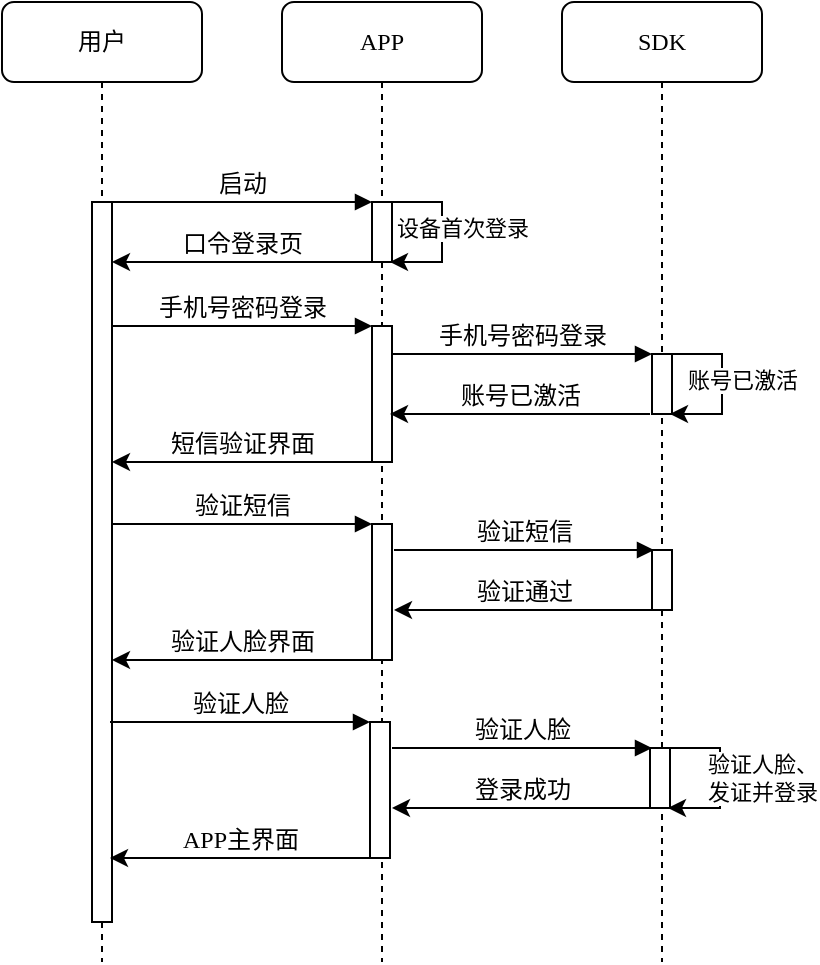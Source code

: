 <mxfile version="13.10.0" type="github">
  <diagram name="Page-1" id="13e1069c-82ec-6db2-03f1-153e76fe0fe0">
    <mxGraphModel dx="946" dy="547" grid="1" gridSize="10" guides="1" tooltips="1" connect="1" arrows="1" fold="1" page="1" pageScale="1" pageWidth="1100" pageHeight="850" background="#ffffff" math="0" shadow="0">
      <root>
        <mxCell id="0" />
        <mxCell id="1" parent="0" />
        <mxCell id="7baba1c4bc27f4b0-2" value="APP" style="shape=umlLifeline;perimeter=lifelinePerimeter;whiteSpace=wrap;html=1;container=1;collapsible=0;recursiveResize=0;outlineConnect=0;rounded=1;shadow=0;comic=0;labelBackgroundColor=none;strokeWidth=1;fontFamily=Verdana;fontSize=12;align=center;" parent="1" vertex="1">
          <mxGeometry x="289" y="80" width="100" height="480" as="geometry" />
        </mxCell>
        <mxCell id="7baba1c4bc27f4b0-10" value="" style="html=1;points=[];perimeter=orthogonalPerimeter;rounded=0;shadow=0;comic=0;labelBackgroundColor=none;strokeWidth=1;fontFamily=Verdana;fontSize=12;align=center;" parent="7baba1c4bc27f4b0-2" vertex="1">
          <mxGeometry x="45" y="100" width="10" height="30" as="geometry" />
        </mxCell>
        <mxCell id="CFkZNdyNAxo6naPSjFns-4" style="edgeStyle=orthogonalEdgeStyle;rounded=0;orthogonalLoop=1;jettySize=auto;html=1;entryX=0.9;entryY=0.609;entryDx=0;entryDy=0;entryPerimeter=0;" edge="1" parent="7baba1c4bc27f4b0-2">
          <mxGeometry relative="1" as="geometry">
            <mxPoint x="54" y="129.97" as="targetPoint" />
            <mxPoint x="55" y="104.9" as="sourcePoint" />
            <Array as="points">
              <mxPoint x="55" y="100" />
              <mxPoint x="80" y="100" />
              <mxPoint x="80" y="130" />
            </Array>
          </mxGeometry>
        </mxCell>
        <mxCell id="CFkZNdyNAxo6naPSjFns-5" value="设备首次登录" style="edgeLabel;html=1;align=center;verticalAlign=middle;resizable=0;points=[];" vertex="1" connectable="0" parent="CFkZNdyNAxo6naPSjFns-4">
          <mxGeometry x="-0.001" y="-1" relative="1" as="geometry">
            <mxPoint x="11" as="offset" />
          </mxGeometry>
        </mxCell>
        <mxCell id="CFkZNdyNAxo6naPSjFns-10" value="" style="html=1;points=[];perimeter=orthogonalPerimeter;rounded=0;shadow=0;comic=0;labelBackgroundColor=none;strokeWidth=1;fontFamily=Verdana;fontSize=12;align=center;" vertex="1" parent="7baba1c4bc27f4b0-2">
          <mxGeometry x="45" y="162" width="10" height="68" as="geometry" />
        </mxCell>
        <mxCell id="CFkZNdyNAxo6naPSjFns-16" value="" style="html=1;points=[];perimeter=orthogonalPerimeter;rounded=0;shadow=0;comic=0;labelBackgroundColor=none;strokeWidth=1;fontFamily=Verdana;fontSize=12;align=center;" vertex="1" parent="7baba1c4bc27f4b0-2">
          <mxGeometry x="45" y="261" width="10" height="68" as="geometry" />
        </mxCell>
        <mxCell id="7baba1c4bc27f4b0-3" value="SDK" style="shape=umlLifeline;perimeter=lifelinePerimeter;whiteSpace=wrap;html=1;container=1;collapsible=0;recursiveResize=0;outlineConnect=0;rounded=1;shadow=0;comic=0;labelBackgroundColor=none;strokeWidth=1;fontFamily=Verdana;fontSize=12;align=center;" parent="1" vertex="1">
          <mxGeometry x="429" y="80" width="100" height="480" as="geometry" />
        </mxCell>
        <mxCell id="CFkZNdyNAxo6naPSjFns-15" value="" style="html=1;points=[];perimeter=orthogonalPerimeter;rounded=0;shadow=0;comic=0;labelBackgroundColor=none;strokeWidth=1;fontFamily=Verdana;fontSize=12;align=center;" vertex="1" parent="7baba1c4bc27f4b0-3">
          <mxGeometry x="45" y="176" width="10" height="30" as="geometry" />
        </mxCell>
        <mxCell id="CFkZNdyNAxo6naPSjFns-18" value="" style="html=1;points=[];perimeter=orthogonalPerimeter;rounded=0;shadow=0;comic=0;labelBackgroundColor=none;strokeWidth=1;fontFamily=Verdana;fontSize=12;align=center;" vertex="1" parent="7baba1c4bc27f4b0-3">
          <mxGeometry x="45" y="274" width="10" height="30" as="geometry" />
        </mxCell>
        <mxCell id="7baba1c4bc27f4b0-8" value="用户" style="shape=umlLifeline;perimeter=lifelinePerimeter;whiteSpace=wrap;html=1;container=1;collapsible=0;recursiveResize=0;outlineConnect=0;rounded=1;shadow=0;comic=0;labelBackgroundColor=none;strokeWidth=1;fontFamily=Verdana;fontSize=12;align=center;" parent="1" vertex="1">
          <mxGeometry x="149" y="80" width="100" height="480" as="geometry" />
        </mxCell>
        <mxCell id="7baba1c4bc27f4b0-9" value="" style="html=1;points=[];perimeter=orthogonalPerimeter;rounded=0;shadow=0;comic=0;labelBackgroundColor=none;strokeWidth=1;fontFamily=Verdana;fontSize=12;align=center;" parent="7baba1c4bc27f4b0-8" vertex="1">
          <mxGeometry x="45" y="100" width="10" height="360" as="geometry" />
        </mxCell>
        <mxCell id="7baba1c4bc27f4b0-11" value="启动" style="html=1;verticalAlign=bottom;endArrow=block;entryX=0;entryY=0;labelBackgroundColor=none;fontFamily=Verdana;fontSize=12;edgeStyle=elbowEdgeStyle;elbow=vertical;" parent="1" source="7baba1c4bc27f4b0-9" target="7baba1c4bc27f4b0-10" edge="1">
          <mxGeometry relative="1" as="geometry">
            <mxPoint x="269" y="190" as="sourcePoint" />
          </mxGeometry>
        </mxCell>
        <mxCell id="CFkZNdyNAxo6naPSjFns-7" value="口令登录页" style="html=1;verticalAlign=bottom;endArrow=none;entryX=0;entryY=0;labelBackgroundColor=none;fontFamily=Verdana;fontSize=12;edgeStyle=elbowEdgeStyle;elbow=vertical;startArrow=classic;startFill=1;endFill=0;" edge="1" parent="1">
          <mxGeometry relative="1" as="geometry">
            <mxPoint x="204" y="210" as="sourcePoint" />
            <mxPoint x="334" y="210" as="targetPoint" />
          </mxGeometry>
        </mxCell>
        <mxCell id="CFkZNdyNAxo6naPSjFns-8" value="手机号密码登录" style="html=1;verticalAlign=bottom;endArrow=block;entryX=0;entryY=0;labelBackgroundColor=none;fontFamily=Verdana;fontSize=12;edgeStyle=elbowEdgeStyle;elbow=vertical;" edge="1" parent="1">
          <mxGeometry relative="1" as="geometry">
            <mxPoint x="204" y="242" as="sourcePoint" />
            <mxPoint x="334" y="242" as="targetPoint" />
          </mxGeometry>
        </mxCell>
        <mxCell id="CFkZNdyNAxo6naPSjFns-9" value="手机号密码登录" style="html=1;verticalAlign=bottom;endArrow=block;entryX=0;entryY=0;labelBackgroundColor=none;fontFamily=Verdana;fontSize=12;edgeStyle=elbowEdgeStyle;elbow=vertical;" edge="1" parent="1">
          <mxGeometry relative="1" as="geometry">
            <mxPoint x="344" y="256" as="sourcePoint" />
            <mxPoint x="474" y="256" as="targetPoint" />
          </mxGeometry>
        </mxCell>
        <mxCell id="CFkZNdyNAxo6naPSjFns-11" style="edgeStyle=orthogonalEdgeStyle;rounded=0;orthogonalLoop=1;jettySize=auto;html=1;entryX=0.9;entryY=0.609;entryDx=0;entryDy=0;entryPerimeter=0;" edge="1" parent="1">
          <mxGeometry relative="1" as="geometry">
            <mxPoint x="483" y="285.97" as="targetPoint" />
            <mxPoint x="484" y="260.9" as="sourcePoint" />
            <Array as="points">
              <mxPoint x="484" y="256" />
              <mxPoint x="509" y="256" />
              <mxPoint x="509" y="286" />
            </Array>
          </mxGeometry>
        </mxCell>
        <mxCell id="CFkZNdyNAxo6naPSjFns-12" value="账号已激活" style="edgeLabel;html=1;align=center;verticalAlign=middle;resizable=0;points=[];" vertex="1" connectable="0" parent="CFkZNdyNAxo6naPSjFns-11">
          <mxGeometry x="-0.001" y="-1" relative="1" as="geometry">
            <mxPoint x="11" as="offset" />
          </mxGeometry>
        </mxCell>
        <mxCell id="CFkZNdyNAxo6naPSjFns-13" value="账号已激活" style="html=1;verticalAlign=bottom;endArrow=none;entryX=0;entryY=0;labelBackgroundColor=none;fontFamily=Verdana;fontSize=12;edgeStyle=elbowEdgeStyle;elbow=vertical;startArrow=classic;startFill=1;endFill=0;" edge="1" parent="1">
          <mxGeometry relative="1" as="geometry">
            <mxPoint x="343" y="286" as="sourcePoint" />
            <mxPoint x="473" y="286" as="targetPoint" />
          </mxGeometry>
        </mxCell>
        <mxCell id="CFkZNdyNAxo6naPSjFns-14" value="短信验证界面" style="html=1;verticalAlign=bottom;endArrow=none;entryX=0;entryY=0;labelBackgroundColor=none;fontFamily=Verdana;fontSize=12;edgeStyle=elbowEdgeStyle;elbow=vertical;startArrow=classic;startFill=1;endFill=0;" edge="1" parent="1">
          <mxGeometry relative="1" as="geometry">
            <mxPoint x="204" y="310" as="sourcePoint" />
            <mxPoint x="334" y="310" as="targetPoint" />
          </mxGeometry>
        </mxCell>
        <mxCell id="CFkZNdyNAxo6naPSjFns-17" value="验证短信" style="html=1;verticalAlign=bottom;endArrow=block;entryX=0;entryY=0;labelBackgroundColor=none;fontFamily=Verdana;fontSize=12;edgeStyle=elbowEdgeStyle;elbow=vertical;" edge="1" parent="1">
          <mxGeometry relative="1" as="geometry">
            <mxPoint x="204" y="341" as="sourcePoint" />
            <mxPoint x="334" y="341" as="targetPoint" />
          </mxGeometry>
        </mxCell>
        <mxCell id="CFkZNdyNAxo6naPSjFns-19" value="验证短信" style="html=1;verticalAlign=bottom;endArrow=block;entryX=0;entryY=0;labelBackgroundColor=none;fontFamily=Verdana;fontSize=12;edgeStyle=elbowEdgeStyle;elbow=vertical;" edge="1" parent="1">
          <mxGeometry relative="1" as="geometry">
            <mxPoint x="345" y="354" as="sourcePoint" />
            <mxPoint x="475" y="354" as="targetPoint" />
          </mxGeometry>
        </mxCell>
        <mxCell id="CFkZNdyNAxo6naPSjFns-20" value="验证通过" style="html=1;verticalAlign=bottom;endArrow=none;entryX=0;entryY=0;labelBackgroundColor=none;fontFamily=Verdana;fontSize=12;edgeStyle=elbowEdgeStyle;elbow=vertical;startArrow=classic;startFill=1;endFill=0;" edge="1" parent="1">
          <mxGeometry relative="1" as="geometry">
            <mxPoint x="345" y="384" as="sourcePoint" />
            <mxPoint x="475" y="384" as="targetPoint" />
          </mxGeometry>
        </mxCell>
        <mxCell id="CFkZNdyNAxo6naPSjFns-21" value="验证人脸界面" style="html=1;verticalAlign=bottom;endArrow=none;entryX=0;entryY=0;labelBackgroundColor=none;fontFamily=Verdana;fontSize=12;edgeStyle=elbowEdgeStyle;elbow=horizontal;startArrow=classic;startFill=1;endFill=0;" edge="1" parent="1">
          <mxGeometry relative="1" as="geometry">
            <mxPoint x="204" y="409" as="sourcePoint" />
            <mxPoint x="334" y="409" as="targetPoint" />
          </mxGeometry>
        </mxCell>
        <mxCell id="CFkZNdyNAxo6naPSjFns-22" value="" style="html=1;points=[];perimeter=orthogonalPerimeter;rounded=0;shadow=0;comic=0;labelBackgroundColor=none;strokeWidth=1;fontFamily=Verdana;fontSize=12;align=center;" vertex="1" parent="1">
          <mxGeometry x="333" y="440" width="10" height="68" as="geometry" />
        </mxCell>
        <mxCell id="CFkZNdyNAxo6naPSjFns-23" value="" style="html=1;points=[];perimeter=orthogonalPerimeter;rounded=0;shadow=0;comic=0;labelBackgroundColor=none;strokeWidth=1;fontFamily=Verdana;fontSize=12;align=center;" vertex="1" parent="1">
          <mxGeometry x="473" y="453" width="10" height="30" as="geometry" />
        </mxCell>
        <mxCell id="CFkZNdyNAxo6naPSjFns-24" value="验证人脸" style="html=1;verticalAlign=bottom;endArrow=block;entryX=0;entryY=0;labelBackgroundColor=none;fontFamily=Verdana;fontSize=12;edgeStyle=elbowEdgeStyle;elbow=vertical;" edge="1" parent="1">
          <mxGeometry relative="1" as="geometry">
            <mxPoint x="203" y="440" as="sourcePoint" />
            <mxPoint x="333" y="440" as="targetPoint" />
          </mxGeometry>
        </mxCell>
        <mxCell id="CFkZNdyNAxo6naPSjFns-25" value="验证人脸" style="html=1;verticalAlign=bottom;endArrow=block;entryX=0;entryY=0;labelBackgroundColor=none;fontFamily=Verdana;fontSize=12;edgeStyle=elbowEdgeStyle;elbow=horizontal;" edge="1" parent="1">
          <mxGeometry relative="1" as="geometry">
            <mxPoint x="344" y="453" as="sourcePoint" />
            <mxPoint x="474" y="453" as="targetPoint" />
          </mxGeometry>
        </mxCell>
        <mxCell id="CFkZNdyNAxo6naPSjFns-26" value="登录成功" style="html=1;verticalAlign=bottom;endArrow=none;entryX=0;entryY=0;labelBackgroundColor=none;fontFamily=Verdana;fontSize=12;edgeStyle=elbowEdgeStyle;elbow=vertical;startArrow=classic;startFill=1;endFill=0;" edge="1" parent="1">
          <mxGeometry relative="1" as="geometry">
            <mxPoint x="344" y="483" as="sourcePoint" />
            <mxPoint x="474" y="483" as="targetPoint" />
          </mxGeometry>
        </mxCell>
        <mxCell id="CFkZNdyNAxo6naPSjFns-33" value="APP主界面" style="html=1;verticalAlign=bottom;endArrow=none;entryX=0;entryY=0;labelBackgroundColor=none;fontFamily=Verdana;fontSize=12;edgeStyle=elbowEdgeStyle;elbow=vertical;startArrow=classic;startFill=1;endFill=0;" edge="1" parent="1">
          <mxGeometry relative="1" as="geometry">
            <mxPoint x="203" y="508" as="sourcePoint" />
            <mxPoint x="333" y="508" as="targetPoint" />
          </mxGeometry>
        </mxCell>
        <mxCell id="CFkZNdyNAxo6naPSjFns-41" style="edgeStyle=orthogonalEdgeStyle;rounded=0;orthogonalLoop=1;jettySize=auto;html=1;entryX=0.9;entryY=0.609;entryDx=0;entryDy=0;entryPerimeter=0;" edge="1" parent="1">
          <mxGeometry relative="1" as="geometry">
            <mxPoint x="482" y="482.97" as="targetPoint" />
            <mxPoint x="483" y="457.9" as="sourcePoint" />
            <Array as="points">
              <mxPoint x="483" y="453" />
              <mxPoint x="508" y="453" />
              <mxPoint x="508" y="483" />
            </Array>
          </mxGeometry>
        </mxCell>
        <mxCell id="CFkZNdyNAxo6naPSjFns-42" value="验证人脸、&lt;br&gt;发证并登录" style="edgeLabel;html=1;align=center;verticalAlign=middle;resizable=0;points=[];" vertex="1" connectable="0" parent="CFkZNdyNAxo6naPSjFns-41">
          <mxGeometry x="-0.001" y="-1" relative="1" as="geometry">
            <mxPoint x="22" y="1.9" as="offset" />
          </mxGeometry>
        </mxCell>
      </root>
    </mxGraphModel>
  </diagram>
</mxfile>
